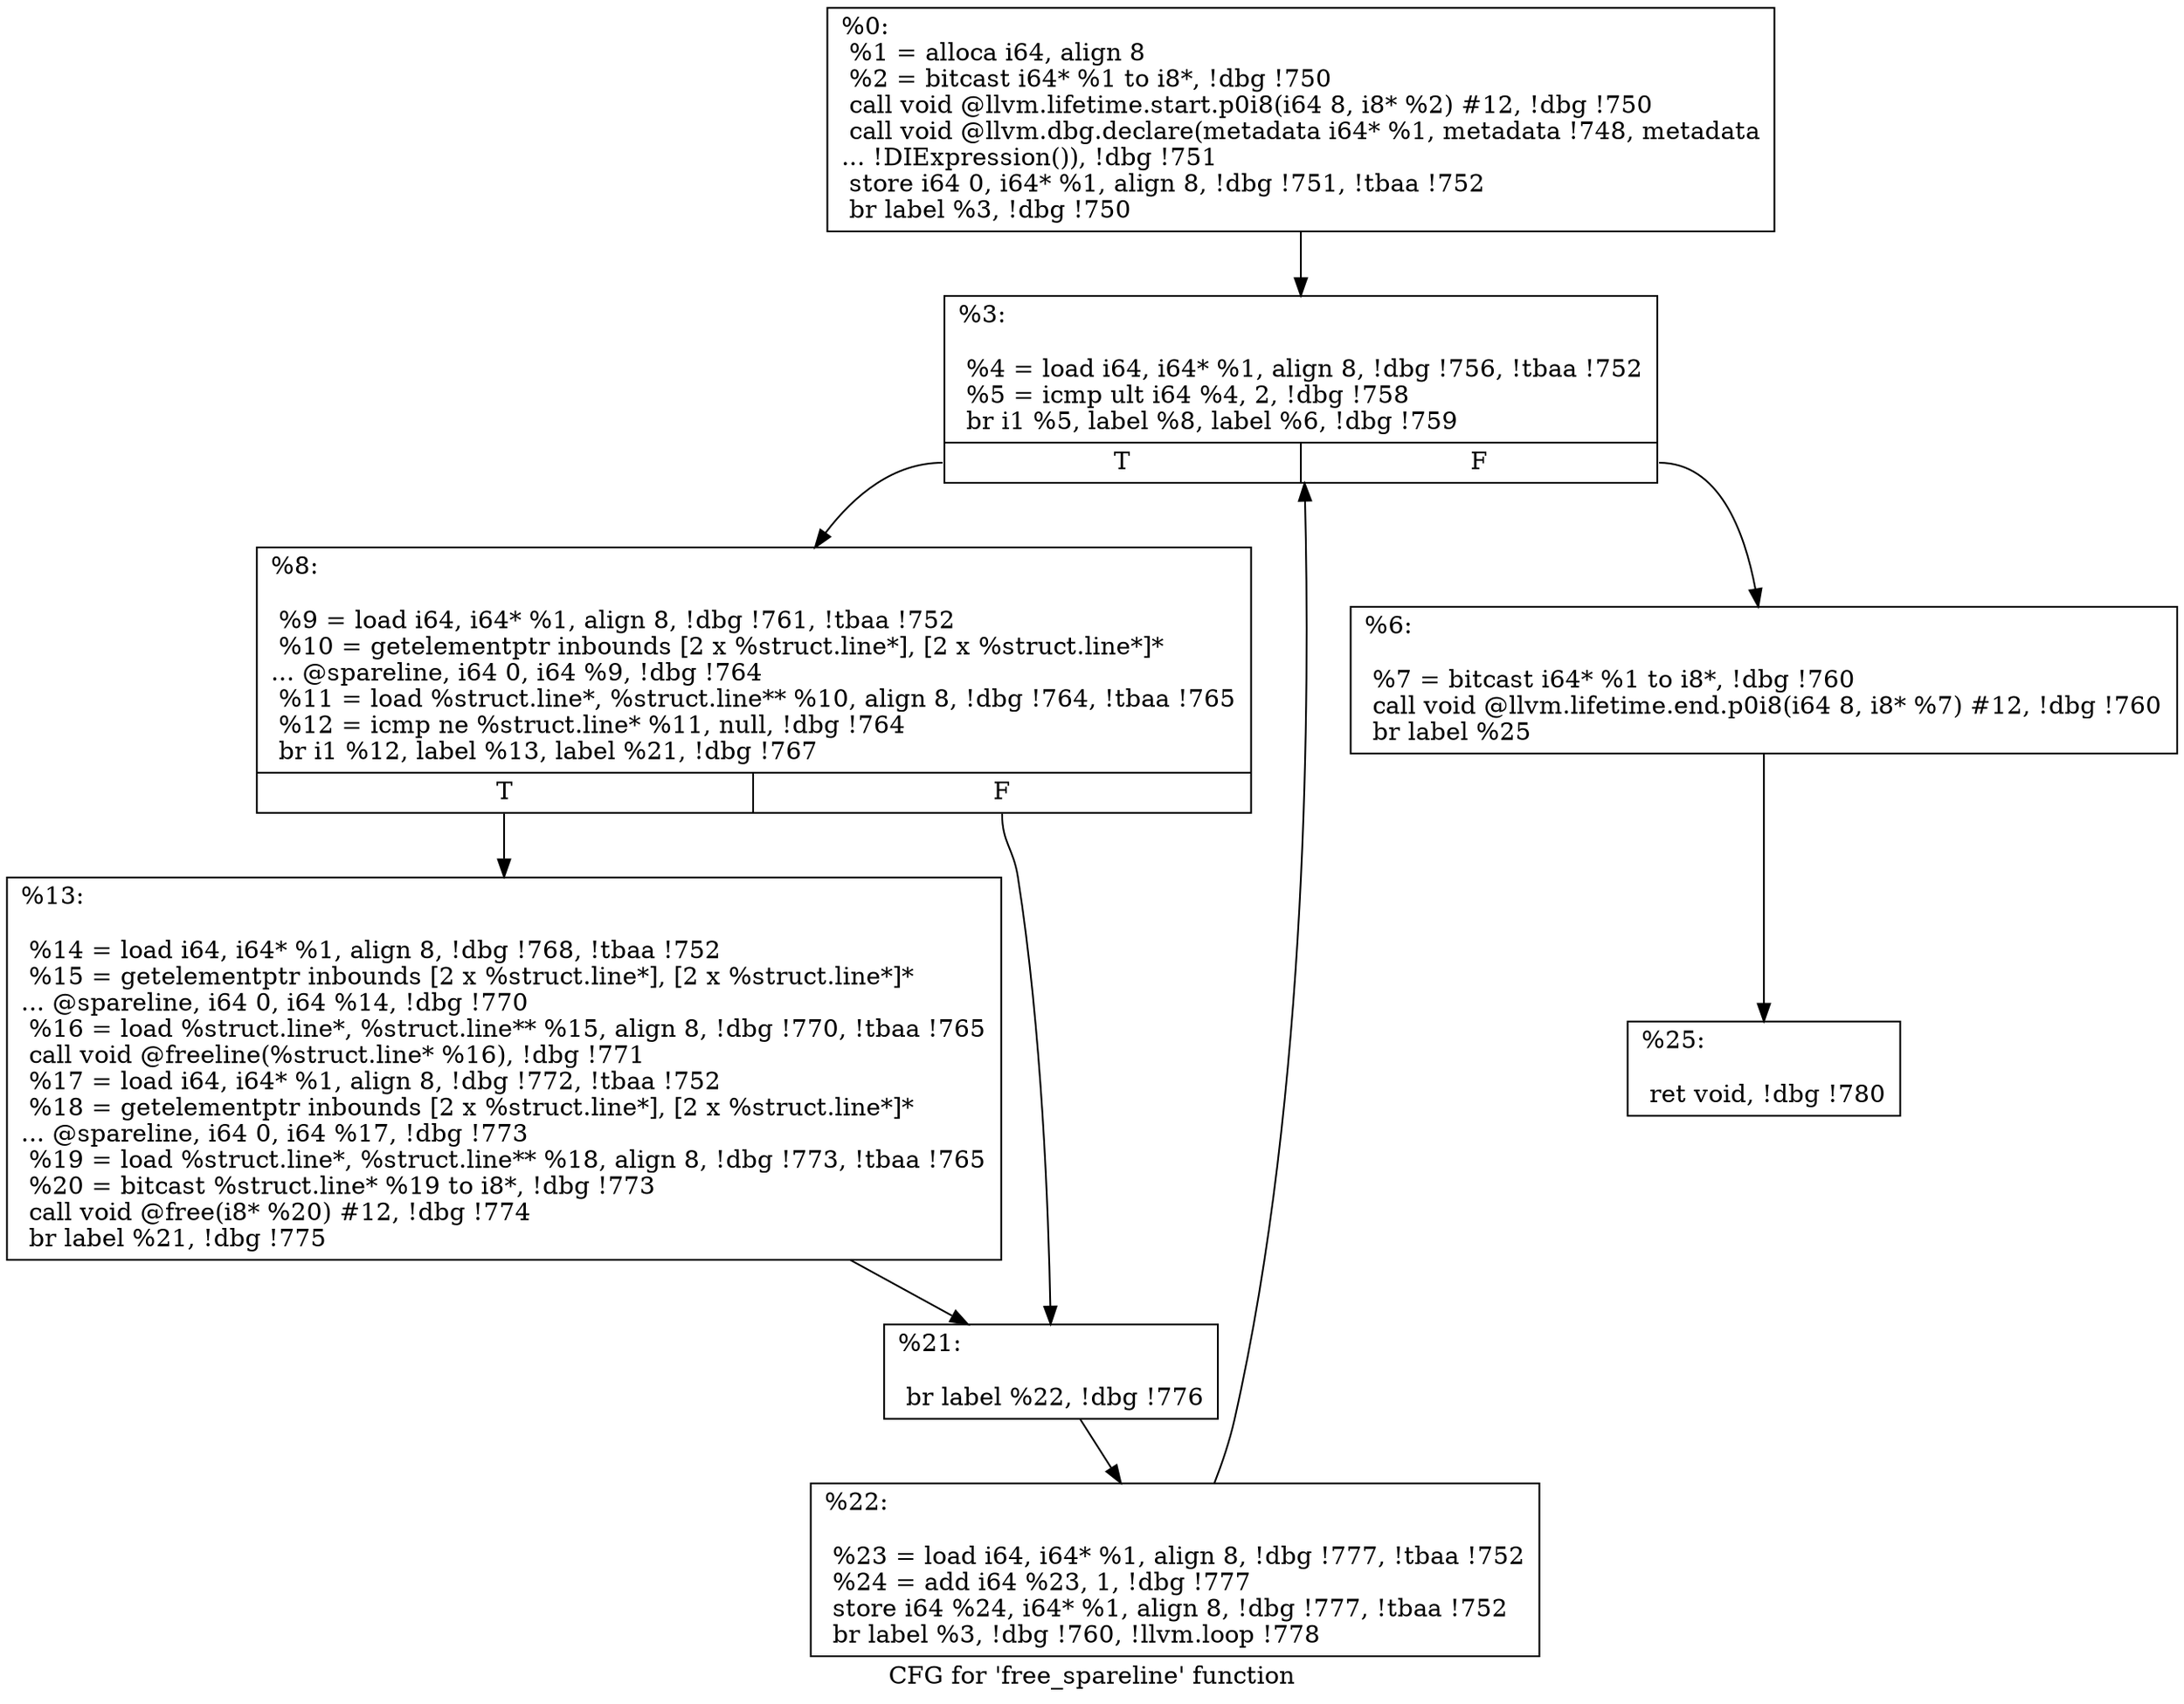 digraph "CFG for 'free_spareline' function" {
	label="CFG for 'free_spareline' function";

	Node0xc6cb20 [shape=record,label="{%0:\l  %1 = alloca i64, align 8\l  %2 = bitcast i64* %1 to i8*, !dbg !750\l  call void @llvm.lifetime.start.p0i8(i64 8, i8* %2) #12, !dbg !750\l  call void @llvm.dbg.declare(metadata i64* %1, metadata !748, metadata\l... !DIExpression()), !dbg !751\l  store i64 0, i64* %1, align 8, !dbg !751, !tbaa !752\l  br label %3, !dbg !750\l}"];
	Node0xc6cb20 -> Node0xc6cb70;
	Node0xc6cb70 [shape=record,label="{%3:\l\l  %4 = load i64, i64* %1, align 8, !dbg !756, !tbaa !752\l  %5 = icmp ult i64 %4, 2, !dbg !758\l  br i1 %5, label %8, label %6, !dbg !759\l|{<s0>T|<s1>F}}"];
	Node0xc6cb70:s0 -> Node0xc6cc10;
	Node0xc6cb70:s1 -> Node0xc6cbc0;
	Node0xc6cbc0 [shape=record,label="{%6:\l\l  %7 = bitcast i64* %1 to i8*, !dbg !760\l  call void @llvm.lifetime.end.p0i8(i64 8, i8* %7) #12, !dbg !760\l  br label %25\l}"];
	Node0xc6cbc0 -> Node0xc6cd50;
	Node0xc6cc10 [shape=record,label="{%8:\l\l  %9 = load i64, i64* %1, align 8, !dbg !761, !tbaa !752\l  %10 = getelementptr inbounds [2 x %struct.line*], [2 x %struct.line*]*\l... @spareline, i64 0, i64 %9, !dbg !764\l  %11 = load %struct.line*, %struct.line** %10, align 8, !dbg !764, !tbaa !765\l  %12 = icmp ne %struct.line* %11, null, !dbg !764\l  br i1 %12, label %13, label %21, !dbg !767\l|{<s0>T|<s1>F}}"];
	Node0xc6cc10:s0 -> Node0xc6cc60;
	Node0xc6cc10:s1 -> Node0xc6ccb0;
	Node0xc6cc60 [shape=record,label="{%13:\l\l  %14 = load i64, i64* %1, align 8, !dbg !768, !tbaa !752\l  %15 = getelementptr inbounds [2 x %struct.line*], [2 x %struct.line*]*\l... @spareline, i64 0, i64 %14, !dbg !770\l  %16 = load %struct.line*, %struct.line** %15, align 8, !dbg !770, !tbaa !765\l  call void @freeline(%struct.line* %16), !dbg !771\l  %17 = load i64, i64* %1, align 8, !dbg !772, !tbaa !752\l  %18 = getelementptr inbounds [2 x %struct.line*], [2 x %struct.line*]*\l... @spareline, i64 0, i64 %17, !dbg !773\l  %19 = load %struct.line*, %struct.line** %18, align 8, !dbg !773, !tbaa !765\l  %20 = bitcast %struct.line* %19 to i8*, !dbg !773\l  call void @free(i8* %20) #12, !dbg !774\l  br label %21, !dbg !775\l}"];
	Node0xc6cc60 -> Node0xc6ccb0;
	Node0xc6ccb0 [shape=record,label="{%21:\l\l  br label %22, !dbg !776\l}"];
	Node0xc6ccb0 -> Node0xc6cd00;
	Node0xc6cd00 [shape=record,label="{%22:\l\l  %23 = load i64, i64* %1, align 8, !dbg !777, !tbaa !752\l  %24 = add i64 %23, 1, !dbg !777\l  store i64 %24, i64* %1, align 8, !dbg !777, !tbaa !752\l  br label %3, !dbg !760, !llvm.loop !778\l}"];
	Node0xc6cd00 -> Node0xc6cb70;
	Node0xc6cd50 [shape=record,label="{%25:\l\l  ret void, !dbg !780\l}"];
}
